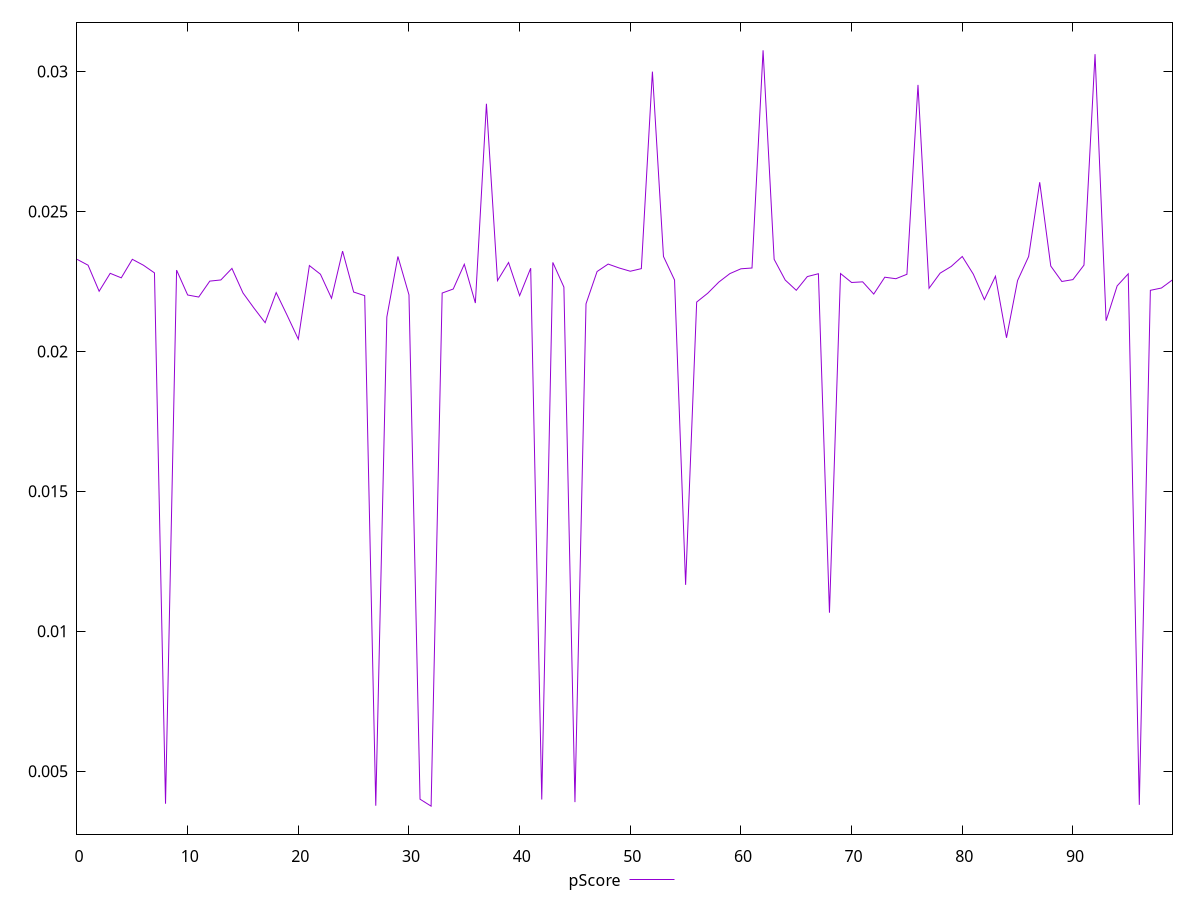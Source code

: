 reset

$pScore <<EOF
0 0.02328899369698817
1 0.023078291321694866
2 0.022148140099982783
3 0.022788234475975333
4 0.022627100388152965
5 0.02328899369698817
6 0.023078291321694866
7 0.022804434707926202
8 0.0038416877088908175
9 0.0229031432523204
10 0.022014253428109753
11 0.021941476152212758
12 0.022509937978400174
13 0.02255165192377956
14 0.022964056720010284
15 0.022087477586623383
16 0.021542521969900197
17 0.02102530473801384
18 0.022099424149615132
19 0.021280140480773646
20 0.02043555499247174
21 0.02306563293790942
22 0.022755652831105366
23 0.021897066261191644
24 0.023582056663288165
25 0.0221203341837658
26 0.021989963697641612
27 0.0037718650856730096
28 0.02122701157055762
29 0.023390030282703256
30 0.022019183059921177
31 0.004003719073523038
32 0.003756099219183351
33 0.022083795553270724
34 0.02222761589347305
35 0.023111941130146862
36 0.021727134106679646
37 0.028846167628986397
38 0.02252783157308197
39 0.02317475218738857
40 0.021990982230778222
41 0.02297183263453484
42 0.003991812521229432
43 0.023177816736272283
44 0.0222980896571518
45 0.0039005289409870803
46 0.021700029459551073
47 0.022852700596240283
48 0.02311895045600937
49 0.022978793368114647
50 0.022862740497226752
51 0.02295585290238772
52 0.029993496600638103
53 0.023390030282703256
54 0.02254983200525207
55 0.011660887343328374
56 0.021761991937432223
57 0.022077584602218925
58 0.022475026222944727
59 0.022778158358338074
60 0.02295014787634203
61 0.022978793368114647
62 0.030755235615914256
63 0.02328899369698817
64 0.0225491332011844
65 0.022182057188095183
66 0.022672226797767314
67 0.02277402037779319
68 0.010665333293570556
69 0.02278091258006537
70 0.02246110785410349
71 0.022484252575856345
72 0.022047255008527555
73 0.022649314193089742
74 0.022596007897912718
75 0.022754240644992096
76 0.029519134887453058
77 0.022254027321453873
78 0.022794350395344942
79 0.023033566756235857
80 0.023390030282703256
81 0.022758124398075674
82 0.02185093340074845
83 0.022684535872413758
84 0.020486202097108774
85 0.022530522106052553
86 0.023390030282703256
87 0.026041989589029035
88 0.023048608218068256
89 0.022496967666301604
90 0.022563638463334146
91 0.02308105719729031
92 0.03061704384400582
93 0.02109596636124672
94 0.022340951773813345
95 0.022770133521210045
96 0.003801254996511183
97 0.022181028524972113
98 0.02226383863401793
99 0.022555496143927323
EOF

set key outside below
set xrange [0:99]
set yrange [0.002756099219183351:0.03175523561591426]
set trange [0.002756099219183351:0.03175523561591426]
set terminal svg size 640, 500 enhanced background rgb 'white'
set output "report_00015_2021-02-09T16-11-33.973Z/cumulative-layout-shift/samples/pages+cached/pScore/values.svg"

plot $pScore title "pScore" with line

reset
